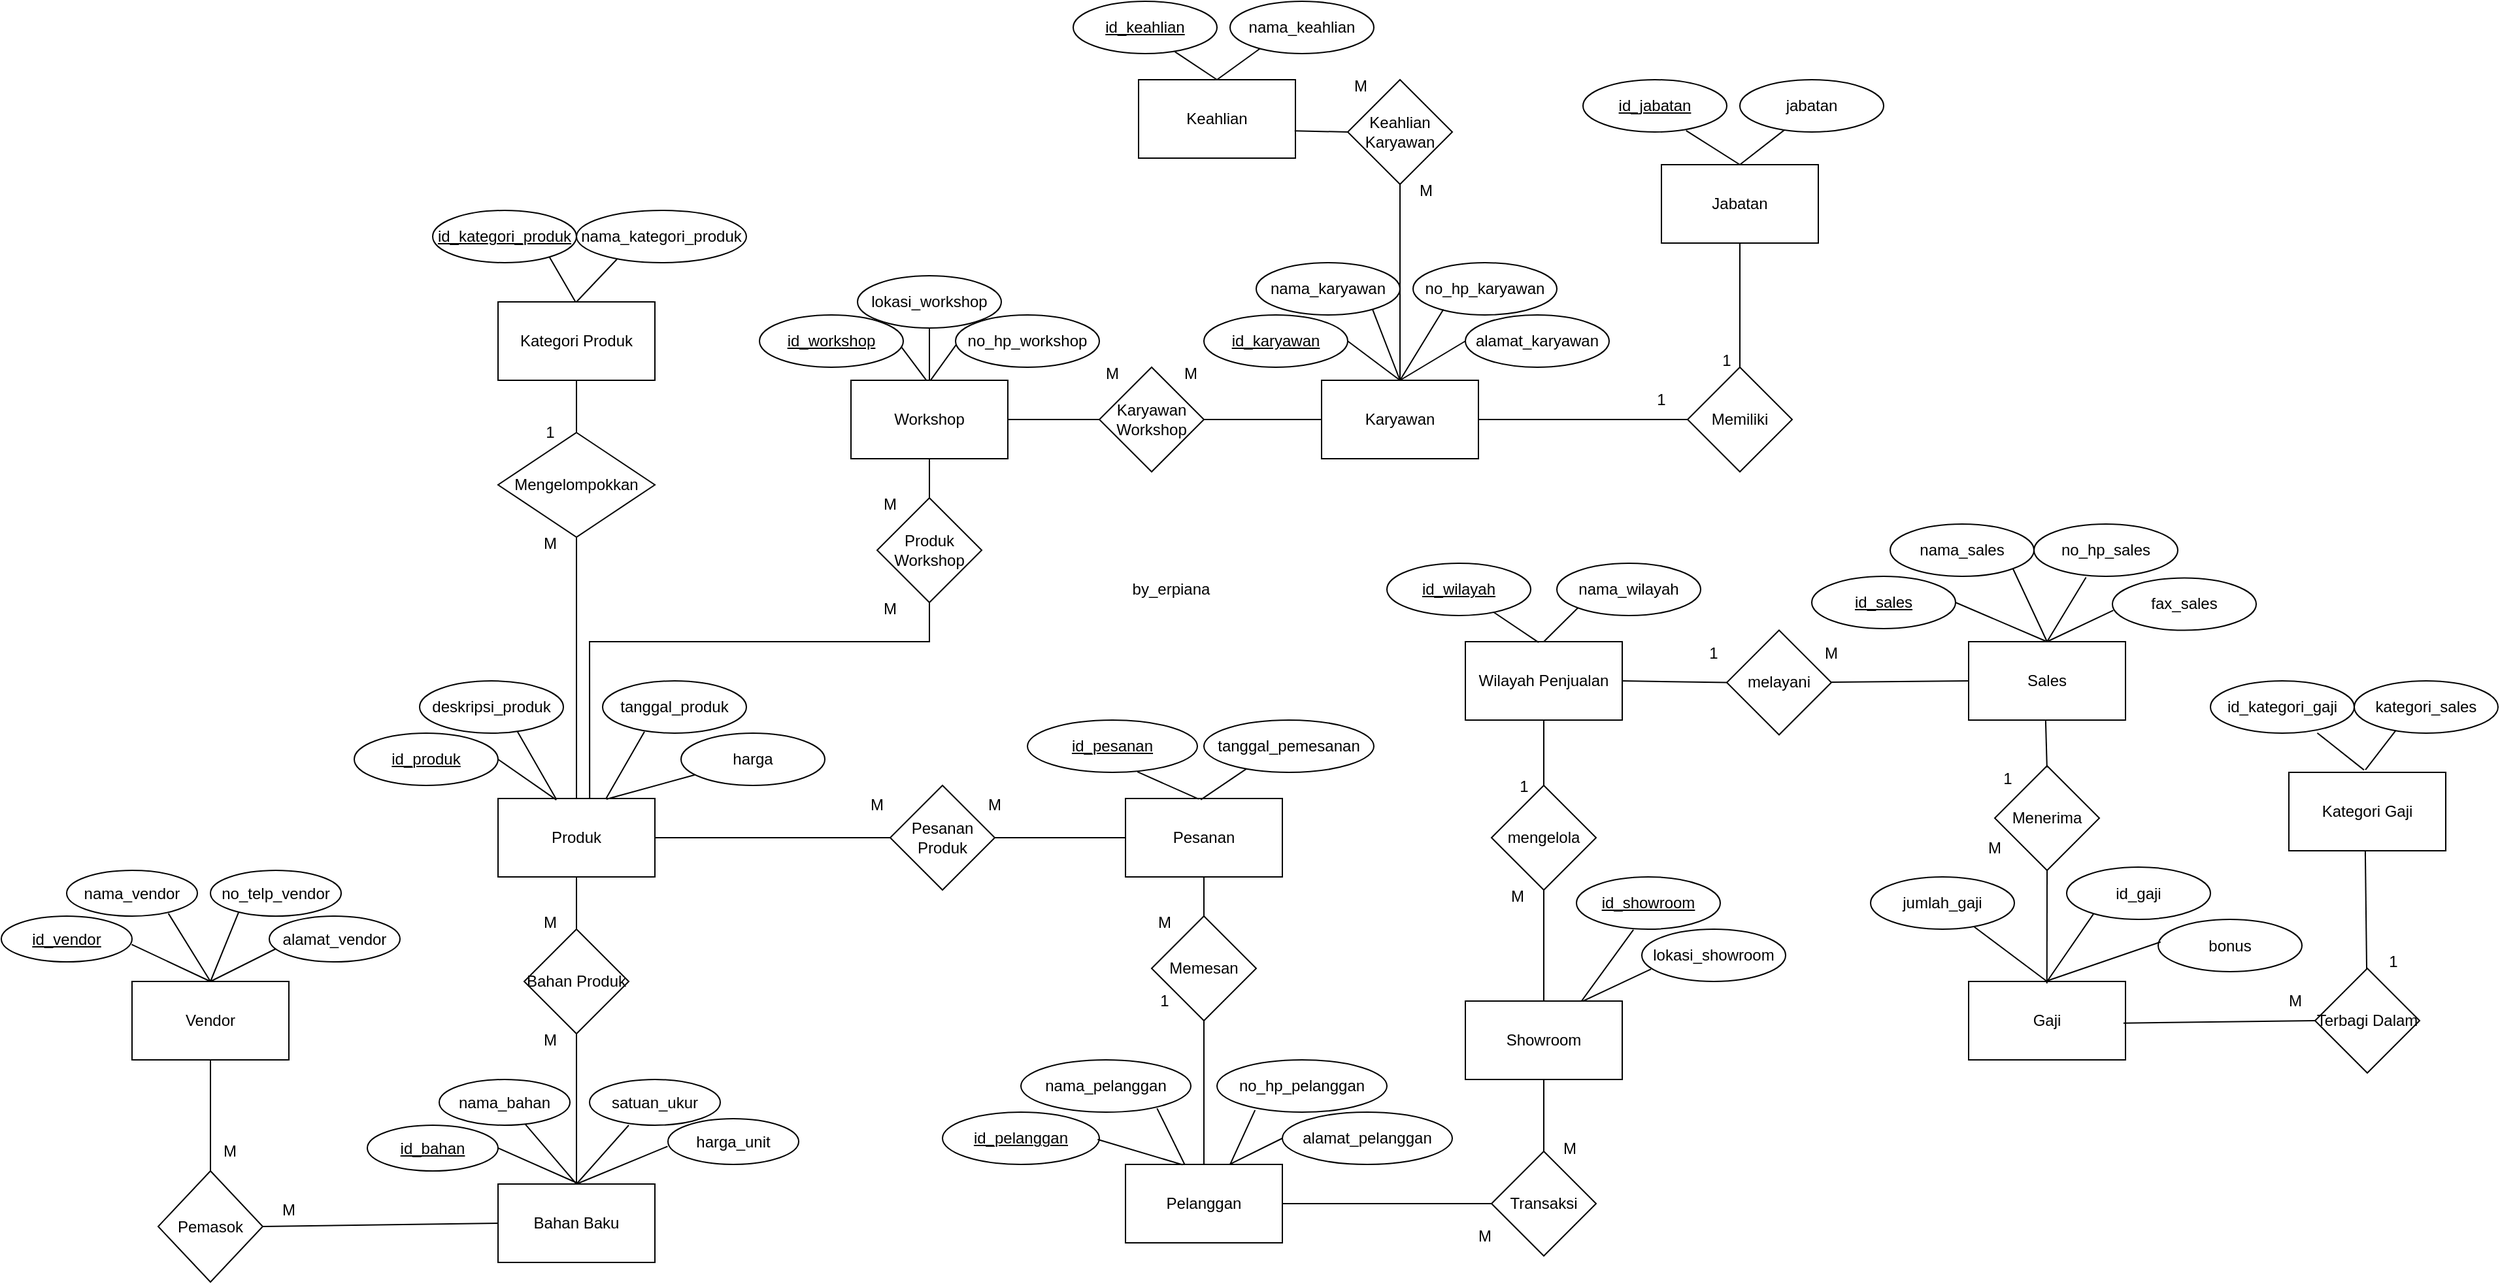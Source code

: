 <mxfile version="25.0.3">
  <diagram name="Page-1" id="_FT-25Z0K2KE5rLXkAeb">
    <mxGraphModel dx="3360" dy="2115" grid="1" gridSize="10" guides="1" tooltips="1" connect="1" arrows="1" fold="1" page="1" pageScale="1" pageWidth="1000" pageHeight="700" math="0" shadow="0">
      <root>
        <mxCell id="0" />
        <mxCell id="1" parent="0" />
        <mxCell id="0udTxkL1ZwxzqSRE1IcV-15" value="Produk" style="rounded=0;whiteSpace=wrap;html=1;" parent="1" vertex="1">
          <mxGeometry x="540" y="160" width="120" height="60" as="geometry" />
        </mxCell>
        <mxCell id="0udTxkL1ZwxzqSRE1IcV-16" value="Kategori Produk" style="rounded=0;whiteSpace=wrap;html=1;" parent="1" vertex="1">
          <mxGeometry x="540" y="-220" width="120" height="60" as="geometry" />
        </mxCell>
        <mxCell id="0udTxkL1ZwxzqSRE1IcV-17" value="Mengelompokkan" style="rhombus;whiteSpace=wrap;html=1;" parent="1" vertex="1">
          <mxGeometry x="540" y="-120" width="120" height="80" as="geometry" />
        </mxCell>
        <mxCell id="0udTxkL1ZwxzqSRE1IcV-18" value="Pesanan" style="rounded=0;whiteSpace=wrap;html=1;" parent="1" vertex="1">
          <mxGeometry x="1020" y="160" width="120" height="60" as="geometry" />
        </mxCell>
        <mxCell id="0udTxkL1ZwxzqSRE1IcV-19" value="Pesanan Produk" style="rhombus;whiteSpace=wrap;html=1;" parent="1" vertex="1">
          <mxGeometry x="840" y="150" width="80" height="80" as="geometry" />
        </mxCell>
        <mxCell id="0udTxkL1ZwxzqSRE1IcV-20" value="Pelanggan" style="rounded=0;whiteSpace=wrap;html=1;" parent="1" vertex="1">
          <mxGeometry x="1020" y="440" width="120" height="60" as="geometry" />
        </mxCell>
        <mxCell id="0udTxkL1ZwxzqSRE1IcV-21" value="Memesan" style="rhombus;whiteSpace=wrap;html=1;" parent="1" vertex="1">
          <mxGeometry x="1040" y="250" width="80" height="80" as="geometry" />
        </mxCell>
        <mxCell id="0udTxkL1ZwxzqSRE1IcV-22" value="Showroom" style="rounded=0;whiteSpace=wrap;html=1;" parent="1" vertex="1">
          <mxGeometry x="1280" y="315" width="120" height="60" as="geometry" />
        </mxCell>
        <mxCell id="0udTxkL1ZwxzqSRE1IcV-24" value="Wilayah Penjualan" style="rounded=0;whiteSpace=wrap;html=1;" parent="1" vertex="1">
          <mxGeometry x="1280" y="40" width="120" height="60" as="geometry" />
        </mxCell>
        <mxCell id="0udTxkL1ZwxzqSRE1IcV-25" value="mengelola" style="rhombus;whiteSpace=wrap;html=1;" parent="1" vertex="1">
          <mxGeometry x="1300" y="150" width="80" height="80" as="geometry" />
        </mxCell>
        <mxCell id="0udTxkL1ZwxzqSRE1IcV-26" value="Bahan Baku" style="rounded=0;whiteSpace=wrap;html=1;" parent="1" vertex="1">
          <mxGeometry x="540" y="455" width="120" height="60" as="geometry" />
        </mxCell>
        <mxCell id="0udTxkL1ZwxzqSRE1IcV-27" value="Bahan Produk" style="rhombus;whiteSpace=wrap;html=1;" parent="1" vertex="1">
          <mxGeometry x="560" y="260" width="80" height="80" as="geometry" />
        </mxCell>
        <mxCell id="0udTxkL1ZwxzqSRE1IcV-28" value="Vendor" style="rounded=0;whiteSpace=wrap;html=1;" parent="1" vertex="1">
          <mxGeometry x="260" y="300" width="120" height="60" as="geometry" />
        </mxCell>
        <mxCell id="0udTxkL1ZwxzqSRE1IcV-29" value="Pemasok" style="rhombus;whiteSpace=wrap;html=1;" parent="1" vertex="1">
          <mxGeometry x="280" y="445" width="80" height="85" as="geometry" />
        </mxCell>
        <mxCell id="0udTxkL1ZwxzqSRE1IcV-30" value="Workshop" style="rounded=0;whiteSpace=wrap;html=1;" parent="1" vertex="1">
          <mxGeometry x="810" y="-160" width="120" height="60" as="geometry" />
        </mxCell>
        <mxCell id="0udTxkL1ZwxzqSRE1IcV-31" value="Produk Workshop" style="rhombus;whiteSpace=wrap;html=1;" parent="1" vertex="1">
          <mxGeometry x="830" y="-70" width="80" height="80" as="geometry" />
        </mxCell>
        <mxCell id="0udTxkL1ZwxzqSRE1IcV-34" value="Sales" style="rounded=0;whiteSpace=wrap;html=1;" parent="1" vertex="1">
          <mxGeometry x="1665" y="40" width="120" height="60" as="geometry" />
        </mxCell>
        <mxCell id="0udTxkL1ZwxzqSRE1IcV-35" value="Karyawan" style="rounded=0;whiteSpace=wrap;html=1;" parent="1" vertex="1">
          <mxGeometry x="1170" y="-160" width="120" height="60" as="geometry" />
        </mxCell>
        <mxCell id="0udTxkL1ZwxzqSRE1IcV-37" value="Jabatan" style="rounded=0;whiteSpace=wrap;html=1;" parent="1" vertex="1">
          <mxGeometry x="1430" y="-325" width="120" height="60" as="geometry" />
        </mxCell>
        <mxCell id="0udTxkL1ZwxzqSRE1IcV-38" value="Memiliki" style="rhombus;whiteSpace=wrap;html=1;" parent="1" vertex="1">
          <mxGeometry x="1450" y="-170" width="80" height="80" as="geometry" />
        </mxCell>
        <mxCell id="0udTxkL1ZwxzqSRE1IcV-39" value="Keahlian Karyawan" style="rhombus;whiteSpace=wrap;html=1;" parent="1" vertex="1">
          <mxGeometry x="1190" y="-390" width="80" height="80" as="geometry" />
        </mxCell>
        <mxCell id="0udTxkL1ZwxzqSRE1IcV-41" value="" style="endArrow=none;html=1;rounded=0;entryX=0.5;entryY=1;entryDx=0;entryDy=0;exitX=0.5;exitY=0;exitDx=0;exitDy=0;" parent="1" source="0udTxkL1ZwxzqSRE1IcV-17" target="0udTxkL1ZwxzqSRE1IcV-16" edge="1">
          <mxGeometry width="50" height="50" relative="1" as="geometry">
            <mxPoint x="730" y="-30" as="sourcePoint" />
            <mxPoint x="780" y="-80" as="targetPoint" />
          </mxGeometry>
        </mxCell>
        <mxCell id="0udTxkL1ZwxzqSRE1IcV-42" value="" style="endArrow=none;html=1;rounded=0;exitX=0.5;exitY=0;exitDx=0;exitDy=0;" parent="1" source="0udTxkL1ZwxzqSRE1IcV-15" target="0udTxkL1ZwxzqSRE1IcV-17" edge="1">
          <mxGeometry width="50" height="50" relative="1" as="geometry">
            <mxPoint x="730" y="-30" as="sourcePoint" />
            <mxPoint x="780" y="-80" as="targetPoint" />
          </mxGeometry>
        </mxCell>
        <mxCell id="0udTxkL1ZwxzqSRE1IcV-43" value="" style="endArrow=none;html=1;rounded=0;entryX=0.5;entryY=1;entryDx=0;entryDy=0;exitX=0.5;exitY=0;exitDx=0;exitDy=0;" parent="1" source="0udTxkL1ZwxzqSRE1IcV-27" target="0udTxkL1ZwxzqSRE1IcV-15" edge="1">
          <mxGeometry width="50" height="50" relative="1" as="geometry">
            <mxPoint x="730" y="410" as="sourcePoint" />
            <mxPoint x="780" y="360" as="targetPoint" />
          </mxGeometry>
        </mxCell>
        <mxCell id="0udTxkL1ZwxzqSRE1IcV-44" value="" style="endArrow=none;html=1;rounded=0;" parent="1" source="0udTxkL1ZwxzqSRE1IcV-26" target="0udTxkL1ZwxzqSRE1IcV-27" edge="1">
          <mxGeometry width="50" height="50" relative="1" as="geometry">
            <mxPoint x="730" y="410" as="sourcePoint" />
            <mxPoint x="780" y="360" as="targetPoint" />
          </mxGeometry>
        </mxCell>
        <mxCell id="0udTxkL1ZwxzqSRE1IcV-47" value="" style="endArrow=none;html=1;rounded=0;entryX=0.5;entryY=1;entryDx=0;entryDy=0;" parent="1" source="0udTxkL1ZwxzqSRE1IcV-22" target="0udTxkL1ZwxzqSRE1IcV-25" edge="1">
          <mxGeometry width="50" height="50" relative="1" as="geometry">
            <mxPoint x="1485" y="330" as="sourcePoint" />
            <mxPoint x="1535" y="280" as="targetPoint" />
          </mxGeometry>
        </mxCell>
        <mxCell id="0udTxkL1ZwxzqSRE1IcV-48" value="" style="endArrow=none;html=1;rounded=0;entryX=0.5;entryY=1;entryDx=0;entryDy=0;exitX=0.5;exitY=0;exitDx=0;exitDy=0;" parent="1" source="0udTxkL1ZwxzqSRE1IcV-25" target="0udTxkL1ZwxzqSRE1IcV-24" edge="1">
          <mxGeometry width="50" height="50" relative="1" as="geometry">
            <mxPoint x="1485" y="330" as="sourcePoint" />
            <mxPoint x="1535" y="280" as="targetPoint" />
          </mxGeometry>
        </mxCell>
        <mxCell id="0udTxkL1ZwxzqSRE1IcV-51" value="" style="endArrow=none;html=1;rounded=0;exitX=1;exitY=0.5;exitDx=0;exitDy=0;entryX=0;entryY=0.5;entryDx=0;entryDy=0;" parent="1" source="0udTxkL1ZwxzqSRE1IcV-29" target="0udTxkL1ZwxzqSRE1IcV-26" edge="1">
          <mxGeometry width="50" height="50" relative="1" as="geometry">
            <mxPoint x="510" y="385" as="sourcePoint" />
            <mxPoint x="560" y="335" as="targetPoint" />
          </mxGeometry>
        </mxCell>
        <mxCell id="0udTxkL1ZwxzqSRE1IcV-53" value="" style="endArrow=none;html=1;rounded=0;exitX=1;exitY=0.5;exitDx=0;exitDy=0;entryX=0;entryY=0.5;entryDx=0;entryDy=0;" parent="1" source="0udTxkL1ZwxzqSRE1IcV-15" target="0udTxkL1ZwxzqSRE1IcV-19" edge="1">
          <mxGeometry width="50" height="50" relative="1" as="geometry">
            <mxPoint x="850" y="200" as="sourcePoint" />
            <mxPoint x="900" y="150" as="targetPoint" />
          </mxGeometry>
        </mxCell>
        <mxCell id="0udTxkL1ZwxzqSRE1IcV-54" value="" style="endArrow=none;html=1;rounded=0;entryX=0;entryY=0.5;entryDx=0;entryDy=0;exitX=1;exitY=0.5;exitDx=0;exitDy=0;" parent="1" source="0udTxkL1ZwxzqSRE1IcV-19" target="0udTxkL1ZwxzqSRE1IcV-18" edge="1">
          <mxGeometry width="50" height="50" relative="1" as="geometry">
            <mxPoint x="850" y="200" as="sourcePoint" />
            <mxPoint x="900" y="150" as="targetPoint" />
          </mxGeometry>
        </mxCell>
        <mxCell id="0udTxkL1ZwxzqSRE1IcV-56" value="" style="endArrow=none;html=1;rounded=0;entryX=0.5;entryY=1;entryDx=0;entryDy=0;" parent="1" target="0udTxkL1ZwxzqSRE1IcV-30" edge="1">
          <mxGeometry width="50" height="50" relative="1" as="geometry">
            <mxPoint x="870" y="-70" as="sourcePoint" />
            <mxPoint x="880" y="80" as="targetPoint" />
          </mxGeometry>
        </mxCell>
        <mxCell id="0udTxkL1ZwxzqSRE1IcV-57" value="" style="endArrow=none;html=1;rounded=0;entryX=0.5;entryY=1;entryDx=0;entryDy=0;exitX=0.584;exitY=-0.006;exitDx=0;exitDy=0;exitPerimeter=0;" parent="1" source="0udTxkL1ZwxzqSRE1IcV-15" target="0udTxkL1ZwxzqSRE1IcV-31" edge="1">
          <mxGeometry width="50" height="50" relative="1" as="geometry">
            <mxPoint x="970" y="70" as="sourcePoint" />
            <mxPoint x="1020" y="20" as="targetPoint" />
            <Array as="points">
              <mxPoint x="610" y="40" />
              <mxPoint x="870" y="40" />
            </Array>
          </mxGeometry>
        </mxCell>
        <mxCell id="0udTxkL1ZwxzqSRE1IcV-58" value="" style="endArrow=none;html=1;rounded=0;entryX=0.5;entryY=1;entryDx=0;entryDy=0;exitX=0.5;exitY=0;exitDx=0;exitDy=0;" parent="1" source="0udTxkL1ZwxzqSRE1IcV-21" target="0udTxkL1ZwxzqSRE1IcV-18" edge="1">
          <mxGeometry width="50" height="50" relative="1" as="geometry">
            <mxPoint x="980" y="350" as="sourcePoint" />
            <mxPoint x="1030" y="300" as="targetPoint" />
          </mxGeometry>
        </mxCell>
        <mxCell id="0udTxkL1ZwxzqSRE1IcV-59" value="" style="endArrow=none;html=1;rounded=0;entryX=0.5;entryY=1;entryDx=0;entryDy=0;exitX=0.5;exitY=0;exitDx=0;exitDy=0;" parent="1" source="0udTxkL1ZwxzqSRE1IcV-20" target="0udTxkL1ZwxzqSRE1IcV-21" edge="1">
          <mxGeometry width="50" height="50" relative="1" as="geometry">
            <mxPoint x="980" y="350" as="sourcePoint" />
            <mxPoint x="1030" y="300" as="targetPoint" />
          </mxGeometry>
        </mxCell>
        <mxCell id="0udTxkL1ZwxzqSRE1IcV-60" value="&lt;u&gt;id_produk&lt;/u&gt;" style="ellipse;whiteSpace=wrap;html=1;" parent="1" vertex="1">
          <mxGeometry x="430" y="110" width="110" height="40" as="geometry" />
        </mxCell>
        <mxCell id="0udTxkL1ZwxzqSRE1IcV-61" value="deskripsi_produk" style="ellipse;whiteSpace=wrap;html=1;" parent="1" vertex="1">
          <mxGeometry x="480" y="70" width="110" height="40" as="geometry" />
        </mxCell>
        <mxCell id="0udTxkL1ZwxzqSRE1IcV-62" value="tanggal_produk" style="ellipse;whiteSpace=wrap;html=1;" parent="1" vertex="1">
          <mxGeometry x="620" y="70" width="110" height="40" as="geometry" />
        </mxCell>
        <mxCell id="0udTxkL1ZwxzqSRE1IcV-63" value="harga" style="ellipse;whiteSpace=wrap;html=1;" parent="1" vertex="1">
          <mxGeometry x="680" y="110" width="110" height="40" as="geometry" />
        </mxCell>
        <mxCell id="0udTxkL1ZwxzqSRE1IcV-64" value="" style="endArrow=none;html=1;rounded=0;entryX=0.291;entryY=0.971;entryDx=0;entryDy=0;entryPerimeter=0;exitX=0.687;exitY=0.006;exitDx=0;exitDy=0;exitPerimeter=0;" parent="1" source="0udTxkL1ZwxzqSRE1IcV-15" target="0udTxkL1ZwxzqSRE1IcV-62" edge="1">
          <mxGeometry width="50" height="50" relative="1" as="geometry">
            <mxPoint x="550" y="90" as="sourcePoint" />
            <mxPoint x="600" y="40" as="targetPoint" />
          </mxGeometry>
        </mxCell>
        <mxCell id="0udTxkL1ZwxzqSRE1IcV-65" value="" style="endArrow=none;html=1;rounded=0;exitX=0.691;exitY=0.008;exitDx=0;exitDy=0;exitPerimeter=0;" parent="1" source="0udTxkL1ZwxzqSRE1IcV-15" target="0udTxkL1ZwxzqSRE1IcV-63" edge="1">
          <mxGeometry width="50" height="50" relative="1" as="geometry">
            <mxPoint x="590" y="90" as="sourcePoint" />
            <mxPoint x="640" y="40" as="targetPoint" />
          </mxGeometry>
        </mxCell>
        <mxCell id="0udTxkL1ZwxzqSRE1IcV-66" value="" style="endArrow=none;html=1;rounded=0;entryX=0.679;entryY=0.964;entryDx=0;entryDy=0;entryPerimeter=0;exitX=0.368;exitY=-0.002;exitDx=0;exitDy=0;exitPerimeter=0;" parent="1" source="0udTxkL1ZwxzqSRE1IcV-15" target="0udTxkL1ZwxzqSRE1IcV-61" edge="1">
          <mxGeometry width="50" height="50" relative="1" as="geometry">
            <mxPoint x="540" y="160" as="sourcePoint" />
            <mxPoint x="590" y="110" as="targetPoint" />
          </mxGeometry>
        </mxCell>
        <mxCell id="0udTxkL1ZwxzqSRE1IcV-67" value="" style="endArrow=none;html=1;rounded=0;entryX=1;entryY=0.5;entryDx=0;entryDy=0;exitX=0.372;exitY=0.018;exitDx=0;exitDy=0;exitPerimeter=0;" parent="1" source="0udTxkL1ZwxzqSRE1IcV-15" target="0udTxkL1ZwxzqSRE1IcV-60" edge="1">
          <mxGeometry width="50" height="50" relative="1" as="geometry">
            <mxPoint x="530" y="160" as="sourcePoint" />
            <mxPoint x="580" y="110" as="targetPoint" />
          </mxGeometry>
        </mxCell>
        <mxCell id="0udTxkL1ZwxzqSRE1IcV-68" value="&lt;u&gt;id_kategori_produk&lt;/u&gt;" style="ellipse;whiteSpace=wrap;html=1;" parent="1" vertex="1">
          <mxGeometry x="490" y="-290" width="110" height="40" as="geometry" />
        </mxCell>
        <mxCell id="0udTxkL1ZwxzqSRE1IcV-69" value="nama_kategori_produk" style="ellipse;whiteSpace=wrap;html=1;" parent="1" vertex="1">
          <mxGeometry x="600" y="-290" width="130" height="40" as="geometry" />
        </mxCell>
        <mxCell id="0udTxkL1ZwxzqSRE1IcV-70" value="" style="endArrow=none;html=1;rounded=0;entryX=0.5;entryY=0;entryDx=0;entryDy=0;exitX=0.238;exitY=0.934;exitDx=0;exitDy=0;exitPerimeter=0;" parent="1" source="0udTxkL1ZwxzqSRE1IcV-69" target="0udTxkL1ZwxzqSRE1IcV-16" edge="1">
          <mxGeometry width="50" height="50" relative="1" as="geometry">
            <mxPoint x="670" y="-280" as="sourcePoint" />
            <mxPoint x="720" y="-330" as="targetPoint" />
          </mxGeometry>
        </mxCell>
        <mxCell id="0udTxkL1ZwxzqSRE1IcV-71" value="" style="endArrow=none;html=1;rounded=0;entryX=0.495;entryY=0.004;entryDx=0;entryDy=0;exitX=0.811;exitY=0.887;exitDx=0;exitDy=0;exitPerimeter=0;entryPerimeter=0;" parent="1" source="0udTxkL1ZwxzqSRE1IcV-68" target="0udTxkL1ZwxzqSRE1IcV-16" edge="1">
          <mxGeometry width="50" height="50" relative="1" as="geometry">
            <mxPoint x="581" y="-260" as="sourcePoint" />
            <mxPoint x="550" y="-217" as="targetPoint" />
          </mxGeometry>
        </mxCell>
        <mxCell id="0udTxkL1ZwxzqSRE1IcV-72" value="nama_pelanggan" style="ellipse;whiteSpace=wrap;html=1;" parent="1" vertex="1">
          <mxGeometry x="940" y="360" width="130" height="40" as="geometry" />
        </mxCell>
        <mxCell id="0udTxkL1ZwxzqSRE1IcV-73" value="&lt;u&gt;id_pelanggan&lt;/u&gt;" style="ellipse;whiteSpace=wrap;html=1;" parent="1" vertex="1">
          <mxGeometry x="880" y="400" width="120" height="40" as="geometry" />
        </mxCell>
        <mxCell id="0udTxkL1ZwxzqSRE1IcV-74" value="no_hp_pelanggan" style="ellipse;whiteSpace=wrap;html=1;" parent="1" vertex="1">
          <mxGeometry x="1090" y="360" width="130" height="40" as="geometry" />
        </mxCell>
        <mxCell id="0udTxkL1ZwxzqSRE1IcV-75" value="alamat_pelanggan" style="ellipse;whiteSpace=wrap;html=1;" parent="1" vertex="1">
          <mxGeometry x="1140" y="400" width="130" height="40" as="geometry" />
        </mxCell>
        <mxCell id="0udTxkL1ZwxzqSRE1IcV-76" value="" style="endArrow=none;html=1;rounded=0;entryX=0.801;entryY=0.926;entryDx=0;entryDy=0;entryPerimeter=0;" parent="1" source="0udTxkL1ZwxzqSRE1IcV-20" target="0udTxkL1ZwxzqSRE1IcV-72" edge="1">
          <mxGeometry width="50" height="50" relative="1" as="geometry">
            <mxPoint x="1020" y="470" as="sourcePoint" />
            <mxPoint x="1070" y="420" as="targetPoint" />
          </mxGeometry>
        </mxCell>
        <mxCell id="0udTxkL1ZwxzqSRE1IcV-78" value="" style="endArrow=none;html=1;rounded=0;entryX=0.989;entryY=0.521;entryDx=0;entryDy=0;entryPerimeter=0;exitX=0.364;exitY=0.004;exitDx=0;exitDy=0;exitPerimeter=0;" parent="1" source="0udTxkL1ZwxzqSRE1IcV-20" target="0udTxkL1ZwxzqSRE1IcV-73" edge="1">
          <mxGeometry width="50" height="50" relative="1" as="geometry">
            <mxPoint x="1020" y="470" as="sourcePoint" />
            <mxPoint x="1070" y="420" as="targetPoint" />
          </mxGeometry>
        </mxCell>
        <mxCell id="0udTxkL1ZwxzqSRE1IcV-79" value="" style="endArrow=none;html=1;rounded=0;entryX=0.224;entryY=0.961;entryDx=0;entryDy=0;entryPerimeter=0;exitX=0.667;exitY=0;exitDx=0;exitDy=0;exitPerimeter=0;" parent="1" source="0udTxkL1ZwxzqSRE1IcV-20" target="0udTxkL1ZwxzqSRE1IcV-74" edge="1">
          <mxGeometry width="50" height="50" relative="1" as="geometry">
            <mxPoint x="1090" y="470" as="sourcePoint" />
            <mxPoint x="1140" y="420" as="targetPoint" />
          </mxGeometry>
        </mxCell>
        <mxCell id="0udTxkL1ZwxzqSRE1IcV-80" value="" style="endArrow=none;html=1;rounded=0;exitX=0.666;exitY=-0.003;exitDx=0;exitDy=0;exitPerimeter=0;" parent="1" source="0udTxkL1ZwxzqSRE1IcV-20" edge="1">
          <mxGeometry width="50" height="50" relative="1" as="geometry">
            <mxPoint x="1090" y="470" as="sourcePoint" />
            <mxPoint x="1140" y="420" as="targetPoint" />
          </mxGeometry>
        </mxCell>
        <mxCell id="0udTxkL1ZwxzqSRE1IcV-81" value="Karyawan Workshop" style="rhombus;whiteSpace=wrap;html=1;" parent="1" vertex="1">
          <mxGeometry x="1000" y="-170" width="80" height="80" as="geometry" />
        </mxCell>
        <mxCell id="0udTxkL1ZwxzqSRE1IcV-82" value="" style="endArrow=none;html=1;rounded=0;entryX=0;entryY=0.5;entryDx=0;entryDy=0;" parent="1" source="0udTxkL1ZwxzqSRE1IcV-81" target="0udTxkL1ZwxzqSRE1IcV-35" edge="1">
          <mxGeometry width="50" height="50" relative="1" as="geometry">
            <mxPoint x="1080" y="100" as="sourcePoint" />
            <mxPoint x="1130" y="50" as="targetPoint" />
          </mxGeometry>
        </mxCell>
        <mxCell id="0udTxkL1ZwxzqSRE1IcV-83" value="" style="endArrow=none;html=1;rounded=0;entryX=0;entryY=0.5;entryDx=0;entryDy=0;" parent="1" source="0udTxkL1ZwxzqSRE1IcV-30" target="0udTxkL1ZwxzqSRE1IcV-81" edge="1">
          <mxGeometry width="50" height="50" relative="1" as="geometry">
            <mxPoint x="1080" y="100" as="sourcePoint" />
            <mxPoint x="1130" y="50" as="targetPoint" />
          </mxGeometry>
        </mxCell>
        <mxCell id="0udTxkL1ZwxzqSRE1IcV-85" value="" style="endArrow=none;html=1;rounded=0;entryX=1;entryY=0.5;entryDx=0;entryDy=0;" parent="1" source="0udTxkL1ZwxzqSRE1IcV-38" target="0udTxkL1ZwxzqSRE1IcV-35" edge="1">
          <mxGeometry width="50" height="50" relative="1" as="geometry">
            <mxPoint x="1120" y="-20.31" as="sourcePoint" />
            <mxPoint x="1200" y="-20.31" as="targetPoint" />
          </mxGeometry>
        </mxCell>
        <mxCell id="0udTxkL1ZwxzqSRE1IcV-86" value="" style="endArrow=none;html=1;rounded=0;" parent="1" source="0udTxkL1ZwxzqSRE1IcV-37" target="0udTxkL1ZwxzqSRE1IcV-38" edge="1">
          <mxGeometry width="50" height="50" relative="1" as="geometry">
            <mxPoint x="1100" y="-120" as="sourcePoint" />
            <mxPoint x="1180" y="-120" as="targetPoint" />
          </mxGeometry>
        </mxCell>
        <mxCell id="0udTxkL1ZwxzqSRE1IcV-88" value="" style="endArrow=none;html=1;rounded=0;entryX=0.5;entryY=1;entryDx=0;entryDy=0;" parent="1" source="0udTxkL1ZwxzqSRE1IcV-35" target="0udTxkL1ZwxzqSRE1IcV-39" edge="1">
          <mxGeometry width="50" height="50" relative="1" as="geometry">
            <mxPoint x="1230" y="450" as="sourcePoint" />
            <mxPoint x="1190" y="270" as="targetPoint" />
          </mxGeometry>
        </mxCell>
        <mxCell id="0udTxkL1ZwxzqSRE1IcV-89" value="M" style="text;html=1;align=center;verticalAlign=middle;whiteSpace=wrap;rounded=0;" parent="1" vertex="1">
          <mxGeometry x="550" y="-50" width="60" height="30" as="geometry" />
        </mxCell>
        <mxCell id="0udTxkL1ZwxzqSRE1IcV-90" value="1" style="text;html=1;align=center;verticalAlign=middle;whiteSpace=wrap;rounded=0;" parent="1" vertex="1">
          <mxGeometry x="550" y="-135" width="60" height="30" as="geometry" />
        </mxCell>
        <mxCell id="0udTxkL1ZwxzqSRE1IcV-91" value="M" style="text;html=1;align=center;verticalAlign=middle;whiteSpace=wrap;rounded=0;" parent="1" vertex="1">
          <mxGeometry x="800" y="150" width="60" height="30" as="geometry" />
        </mxCell>
        <mxCell id="0udTxkL1ZwxzqSRE1IcV-92" value="M" style="text;html=1;align=center;verticalAlign=middle;whiteSpace=wrap;rounded=0;" parent="1" vertex="1">
          <mxGeometry x="890" y="150" width="60" height="30" as="geometry" />
        </mxCell>
        <mxCell id="0udTxkL1ZwxzqSRE1IcV-93" value="M" style="text;html=1;align=center;verticalAlign=middle;whiteSpace=wrap;rounded=0;" parent="1" vertex="1">
          <mxGeometry x="1020" y="240" width="60" height="30" as="geometry" />
        </mxCell>
        <mxCell id="0udTxkL1ZwxzqSRE1IcV-94" value="1" style="text;html=1;align=center;verticalAlign=middle;whiteSpace=wrap;rounded=0;" parent="1" vertex="1">
          <mxGeometry x="1020" y="300" width="60" height="30" as="geometry" />
        </mxCell>
        <mxCell id="0udTxkL1ZwxzqSRE1IcV-95" value="M" style="text;html=1;align=center;verticalAlign=middle;whiteSpace=wrap;rounded=0;" parent="1" vertex="1">
          <mxGeometry x="1290" y="220" width="60" height="30" as="geometry" />
        </mxCell>
        <mxCell id="0udTxkL1ZwxzqSRE1IcV-96" value="1" style="text;html=1;align=center;verticalAlign=middle;whiteSpace=wrap;rounded=0;" parent="1" vertex="1">
          <mxGeometry x="1290" y="142.5" width="70" height="17.5" as="geometry" />
        </mxCell>
        <mxCell id="0udTxkL1ZwxzqSRE1IcV-97" value="M" style="text;html=1;align=center;verticalAlign=middle;whiteSpace=wrap;rounded=0;" parent="1" vertex="1">
          <mxGeometry x="550" y="240" width="60" height="30" as="geometry" />
        </mxCell>
        <mxCell id="0udTxkL1ZwxzqSRE1IcV-98" value="M" style="text;html=1;align=center;verticalAlign=middle;whiteSpace=wrap;rounded=0;" parent="1" vertex="1">
          <mxGeometry x="550" y="330" width="60" height="30" as="geometry" />
        </mxCell>
        <mxCell id="0udTxkL1ZwxzqSRE1IcV-99" value="M" style="text;html=1;align=center;verticalAlign=middle;whiteSpace=wrap;rounded=0;" parent="1" vertex="1">
          <mxGeometry x="305" y="415" width="60" height="30" as="geometry" />
        </mxCell>
        <mxCell id="0udTxkL1ZwxzqSRE1IcV-101" value="M" style="text;html=1;align=center;verticalAlign=middle;whiteSpace=wrap;rounded=0;" parent="1" vertex="1">
          <mxGeometry x="810" width="60" height="30" as="geometry" />
        </mxCell>
        <mxCell id="0udTxkL1ZwxzqSRE1IcV-102" value="M" style="text;html=1;align=center;verticalAlign=middle;whiteSpace=wrap;rounded=0;" parent="1" vertex="1">
          <mxGeometry x="810" y="-80" width="60" height="30" as="geometry" />
        </mxCell>
        <mxCell id="0udTxkL1ZwxzqSRE1IcV-105" value="M" style="text;html=1;align=center;verticalAlign=middle;whiteSpace=wrap;rounded=0;" parent="1" vertex="1">
          <mxGeometry x="980" y="-180" width="60" height="30" as="geometry" />
        </mxCell>
        <mxCell id="0udTxkL1ZwxzqSRE1IcV-106" value="M" style="text;html=1;align=center;verticalAlign=middle;whiteSpace=wrap;rounded=0;" parent="1" vertex="1">
          <mxGeometry x="1040" y="-180" width="60" height="30" as="geometry" />
        </mxCell>
        <mxCell id="0udTxkL1ZwxzqSRE1IcV-107" value="1" style="text;html=1;align=center;verticalAlign=middle;whiteSpace=wrap;rounded=0;" parent="1" vertex="1">
          <mxGeometry x="1400" y="-160" width="60" height="30" as="geometry" />
        </mxCell>
        <mxCell id="0udTxkL1ZwxzqSRE1IcV-108" value="1" style="text;html=1;align=center;verticalAlign=middle;whiteSpace=wrap;rounded=0;" parent="1" vertex="1">
          <mxGeometry x="1450" y="-190" width="60" height="30" as="geometry" />
        </mxCell>
        <mxCell id="0udTxkL1ZwxzqSRE1IcV-109" value="Keahlian" style="rounded=0;whiteSpace=wrap;html=1;" parent="1" vertex="1">
          <mxGeometry x="1030" y="-390" width="120" height="60" as="geometry" />
        </mxCell>
        <mxCell id="0udTxkL1ZwxzqSRE1IcV-110" value="" style="endArrow=none;html=1;rounded=0;entryX=0;entryY=0.5;entryDx=0;entryDy=0;exitX=0.995;exitY=0.652;exitDx=0;exitDy=0;exitPerimeter=0;" parent="1" source="0udTxkL1ZwxzqSRE1IcV-109" target="0udTxkL1ZwxzqSRE1IcV-39" edge="1">
          <mxGeometry width="50" height="50" relative="1" as="geometry">
            <mxPoint x="1140" y="-130" as="sourcePoint" />
            <mxPoint x="1190" y="-180" as="targetPoint" />
          </mxGeometry>
        </mxCell>
        <mxCell id="0udTxkL1ZwxzqSRE1IcV-111" value="&lt;u&gt;id_pesanan&lt;/u&gt;" style="ellipse;whiteSpace=wrap;html=1;" parent="1" vertex="1">
          <mxGeometry x="945" y="100" width="130" height="40" as="geometry" />
        </mxCell>
        <mxCell id="0udTxkL1ZwxzqSRE1IcV-112" value="tanggal_pemesanan" style="ellipse;whiteSpace=wrap;html=1;" parent="1" vertex="1">
          <mxGeometry x="1080" y="100" width="130" height="40" as="geometry" />
        </mxCell>
        <mxCell id="0udTxkL1ZwxzqSRE1IcV-113" value="" style="endArrow=none;html=1;rounded=0;entryX=0.647;entryY=0.99;entryDx=0;entryDy=0;entryPerimeter=0;exitX=0.467;exitY=0.008;exitDx=0;exitDy=0;exitPerimeter=0;" parent="1" source="0udTxkL1ZwxzqSRE1IcV-18" target="0udTxkL1ZwxzqSRE1IcV-111" edge="1">
          <mxGeometry width="50" height="50" relative="1" as="geometry">
            <mxPoint x="910" y="340" as="sourcePoint" />
            <mxPoint x="960" y="290" as="targetPoint" />
          </mxGeometry>
        </mxCell>
        <mxCell id="0udTxkL1ZwxzqSRE1IcV-114" value="" style="endArrow=none;html=1;rounded=0;entryX=0.25;entryY=0.932;entryDx=0;entryDy=0;entryPerimeter=0;exitX=0.48;exitY=0.015;exitDx=0;exitDy=0;exitPerimeter=0;" parent="1" source="0udTxkL1ZwxzqSRE1IcV-18" target="0udTxkL1ZwxzqSRE1IcV-112" edge="1">
          <mxGeometry width="50" height="50" relative="1" as="geometry">
            <mxPoint x="1111" y="160" as="sourcePoint" />
            <mxPoint x="1080" y="138" as="targetPoint" />
          </mxGeometry>
        </mxCell>
        <mxCell id="0udTxkL1ZwxzqSRE1IcV-115" value="&lt;u&gt;id_showroom&lt;/u&gt;" style="ellipse;whiteSpace=wrap;html=1;" parent="1" vertex="1">
          <mxGeometry x="1365" y="220" width="110" height="40" as="geometry" />
        </mxCell>
        <mxCell id="0udTxkL1ZwxzqSRE1IcV-116" value="lokasi_showroom" style="ellipse;whiteSpace=wrap;html=1;" parent="1" vertex="1">
          <mxGeometry x="1415" y="260" width="110" height="40" as="geometry" />
        </mxCell>
        <mxCell id="0udTxkL1ZwxzqSRE1IcV-117" value="" style="endArrow=none;html=1;rounded=0;entryX=0.742;entryY=-0.004;entryDx=0;entryDy=0;entryPerimeter=0;exitX=0.396;exitY=1.011;exitDx=0;exitDy=0;exitPerimeter=0;" parent="1" source="0udTxkL1ZwxzqSRE1IcV-115" target="0udTxkL1ZwxzqSRE1IcV-22" edge="1">
          <mxGeometry width="50" height="50" relative="1" as="geometry">
            <mxPoint x="1445" y="240" as="sourcePoint" />
            <mxPoint x="1495" y="190" as="targetPoint" />
          </mxGeometry>
        </mxCell>
        <mxCell id="0udTxkL1ZwxzqSRE1IcV-118" value="" style="endArrow=none;html=1;rounded=0;exitX=0.75;exitY=0;exitDx=0;exitDy=0;exitPerimeter=0;entryX=0.064;entryY=0.764;entryDx=0;entryDy=0;entryPerimeter=0;" parent="1" source="0udTxkL1ZwxzqSRE1IcV-22" target="0udTxkL1ZwxzqSRE1IcV-116" edge="1">
          <mxGeometry width="50" height="50" relative="1" as="geometry">
            <mxPoint x="1342.96" y="359.4" as="sourcePoint" />
            <mxPoint x="1435" y="280" as="targetPoint" />
          </mxGeometry>
        </mxCell>
        <mxCell id="0udTxkL1ZwxzqSRE1IcV-119" value="&lt;u&gt;id_wilayah&lt;/u&gt;" style="ellipse;whiteSpace=wrap;html=1;" parent="1" vertex="1">
          <mxGeometry x="1220" y="-20" width="110" height="40" as="geometry" />
        </mxCell>
        <mxCell id="0udTxkL1ZwxzqSRE1IcV-120" value="nama_wilayah" style="ellipse;whiteSpace=wrap;html=1;" parent="1" vertex="1">
          <mxGeometry x="1350" y="-20" width="110" height="40" as="geometry" />
        </mxCell>
        <mxCell id="0udTxkL1ZwxzqSRE1IcV-121" value="" style="endArrow=none;html=1;rounded=0;entryX=0.5;entryY=0;entryDx=0;entryDy=0;exitX=0;exitY=1;exitDx=0;exitDy=0;" parent="1" source="0udTxkL1ZwxzqSRE1IcV-120" target="0udTxkL1ZwxzqSRE1IcV-24" edge="1">
          <mxGeometry width="50" height="50" relative="1" as="geometry">
            <mxPoint x="1350" y="-10" as="sourcePoint" />
            <mxPoint x="1400" y="-60" as="targetPoint" />
          </mxGeometry>
        </mxCell>
        <mxCell id="0udTxkL1ZwxzqSRE1IcV-122" value="" style="endArrow=none;html=1;rounded=0;exitX=0.467;exitY=0.009;exitDx=0;exitDy=0;exitPerimeter=0;" parent="1" source="0udTxkL1ZwxzqSRE1IcV-24" edge="1">
          <mxGeometry width="50" height="50" relative="1" as="geometry">
            <mxPoint x="1350" y="-10" as="sourcePoint" />
            <mxPoint x="1301.673" y="17.491" as="targetPoint" />
          </mxGeometry>
        </mxCell>
        <mxCell id="0udTxkL1ZwxzqSRE1IcV-123" value="&lt;u&gt;id_bahan&lt;/u&gt;" style="ellipse;whiteSpace=wrap;html=1;" parent="1" vertex="1">
          <mxGeometry x="440" y="410" width="100" height="35" as="geometry" />
        </mxCell>
        <mxCell id="0udTxkL1ZwxzqSRE1IcV-124" value="nama_bahan" style="ellipse;whiteSpace=wrap;html=1;" parent="1" vertex="1">
          <mxGeometry x="495" y="375" width="100" height="35" as="geometry" />
        </mxCell>
        <mxCell id="0udTxkL1ZwxzqSRE1IcV-125" value="" style="endArrow=none;html=1;rounded=0;entryX=0.659;entryY=0.98;entryDx=0;entryDy=0;entryPerimeter=0;exitX=0.5;exitY=0;exitDx=0;exitDy=0;" parent="1" source="0udTxkL1ZwxzqSRE1IcV-26" target="0udTxkL1ZwxzqSRE1IcV-124" edge="1">
          <mxGeometry width="50" height="50" relative="1" as="geometry">
            <mxPoint x="600" y="450" as="sourcePoint" />
            <mxPoint x="650" y="400" as="targetPoint" />
          </mxGeometry>
        </mxCell>
        <mxCell id="0udTxkL1ZwxzqSRE1IcV-126" value="" style="endArrow=none;html=1;rounded=0;entryX=1;entryY=0.5;entryDx=0;entryDy=0;" parent="1" target="0udTxkL1ZwxzqSRE1IcV-123" edge="1">
          <mxGeometry width="50" height="50" relative="1" as="geometry">
            <mxPoint x="600" y="454" as="sourcePoint" />
            <mxPoint x="630" y="410" as="targetPoint" />
          </mxGeometry>
        </mxCell>
        <mxCell id="0udTxkL1ZwxzqSRE1IcV-127" value="satuan_ukur" style="ellipse;whiteSpace=wrap;html=1;" parent="1" vertex="1">
          <mxGeometry x="610" y="375" width="100" height="35" as="geometry" />
        </mxCell>
        <mxCell id="0udTxkL1ZwxzqSRE1IcV-128" value="harga_unit" style="ellipse;whiteSpace=wrap;html=1;" parent="1" vertex="1">
          <mxGeometry x="670" y="405" width="100" height="35" as="geometry" />
        </mxCell>
        <mxCell id="0udTxkL1ZwxzqSRE1IcV-130" value="" style="endArrow=none;html=1;rounded=0;exitX=0.5;exitY=0;exitDx=0;exitDy=0;" parent="1" source="0udTxkL1ZwxzqSRE1IcV-26" edge="1">
          <mxGeometry width="50" height="50" relative="1" as="geometry">
            <mxPoint x="595" y="465" as="sourcePoint" />
            <mxPoint x="640" y="410" as="targetPoint" />
          </mxGeometry>
        </mxCell>
        <mxCell id="0udTxkL1ZwxzqSRE1IcV-131" value="" style="endArrow=none;html=1;rounded=0;entryX=-0.003;entryY=0.605;entryDx=0;entryDy=0;entryPerimeter=0;exitX=0.5;exitY=0;exitDx=0;exitDy=0;" parent="1" source="0udTxkL1ZwxzqSRE1IcV-26" target="0udTxkL1ZwxzqSRE1IcV-128" edge="1">
          <mxGeometry width="50" height="50" relative="1" as="geometry">
            <mxPoint x="605" y="475" as="sourcePoint" />
            <mxPoint x="581" y="429" as="targetPoint" />
          </mxGeometry>
        </mxCell>
        <mxCell id="0udTxkL1ZwxzqSRE1IcV-132" value="&lt;u&gt;id_vendor&lt;/u&gt;" style="ellipse;whiteSpace=wrap;html=1;" parent="1" vertex="1">
          <mxGeometry x="160" y="250" width="100" height="35" as="geometry" />
        </mxCell>
        <mxCell id="0udTxkL1ZwxzqSRE1IcV-133" value="nama_vendor" style="ellipse;whiteSpace=wrap;html=1;" parent="1" vertex="1">
          <mxGeometry x="210" y="215" width="100" height="35" as="geometry" />
        </mxCell>
        <mxCell id="0udTxkL1ZwxzqSRE1IcV-134" value="no_telp_vendor" style="ellipse;whiteSpace=wrap;html=1;" parent="1" vertex="1">
          <mxGeometry x="320" y="215" width="100" height="35" as="geometry" />
        </mxCell>
        <mxCell id="0udTxkL1ZwxzqSRE1IcV-135" value="alamat_vendor" style="ellipse;whiteSpace=wrap;html=1;" parent="1" vertex="1">
          <mxGeometry x="365" y="250" width="100" height="35" as="geometry" />
        </mxCell>
        <mxCell id="0udTxkL1ZwxzqSRE1IcV-136" value="" style="endArrow=none;html=1;rounded=0;entryX=0.997;entryY=0.619;entryDx=0;entryDy=0;entryPerimeter=0;exitX=0.5;exitY=0;exitDx=0;exitDy=0;" parent="1" source="0udTxkL1ZwxzqSRE1IcV-28" target="0udTxkL1ZwxzqSRE1IcV-132" edge="1">
          <mxGeometry width="50" height="50" relative="1" as="geometry">
            <mxPoint x="430" y="325" as="sourcePoint" />
            <mxPoint x="480" y="275" as="targetPoint" />
          </mxGeometry>
        </mxCell>
        <mxCell id="0udTxkL1ZwxzqSRE1IcV-137" value="" style="endArrow=none;html=1;rounded=0;entryX=0.778;entryY=0.941;entryDx=0;entryDy=0;entryPerimeter=0;exitX=0.5;exitY=0;exitDx=0;exitDy=0;" parent="1" source="0udTxkL1ZwxzqSRE1IcV-28" target="0udTxkL1ZwxzqSRE1IcV-133" edge="1">
          <mxGeometry width="50" height="50" relative="1" as="geometry">
            <mxPoint x="430" y="325" as="sourcePoint" />
            <mxPoint x="480" y="275" as="targetPoint" />
          </mxGeometry>
        </mxCell>
        <mxCell id="0udTxkL1ZwxzqSRE1IcV-138" value="" style="endArrow=none;html=1;rounded=0;entryX=0.216;entryY=0.913;entryDx=0;entryDy=0;entryPerimeter=0;exitX=0.5;exitY=0;exitDx=0;exitDy=0;" parent="1" source="0udTxkL1ZwxzqSRE1IcV-28" target="0udTxkL1ZwxzqSRE1IcV-134" edge="1">
          <mxGeometry width="50" height="50" relative="1" as="geometry">
            <mxPoint x="430" y="325" as="sourcePoint" />
            <mxPoint x="480" y="275" as="targetPoint" />
          </mxGeometry>
        </mxCell>
        <mxCell id="0udTxkL1ZwxzqSRE1IcV-139" value="" style="endArrow=none;html=1;rounded=0;exitX=0.5;exitY=0;exitDx=0;exitDy=0;" parent="1" source="0udTxkL1ZwxzqSRE1IcV-28" edge="1">
          <mxGeometry width="50" height="50" relative="1" as="geometry">
            <mxPoint x="320" y="325" as="sourcePoint" />
            <mxPoint x="370" y="275" as="targetPoint" />
          </mxGeometry>
        </mxCell>
        <mxCell id="0udTxkL1ZwxzqSRE1IcV-140" value="&lt;u&gt;id_workshop&lt;/u&gt;" style="ellipse;whiteSpace=wrap;html=1;" parent="1" vertex="1">
          <mxGeometry x="740" y="-210" width="110" height="40" as="geometry" />
        </mxCell>
        <mxCell id="0udTxkL1ZwxzqSRE1IcV-141" value="lokasi_workshop" style="ellipse;whiteSpace=wrap;html=1;" parent="1" vertex="1">
          <mxGeometry x="815" y="-240" width="110" height="40" as="geometry" />
        </mxCell>
        <mxCell id="0udTxkL1ZwxzqSRE1IcV-142" value="no_hp_workshop" style="ellipse;whiteSpace=wrap;html=1;" parent="1" vertex="1">
          <mxGeometry x="890" y="-210" width="110" height="40" as="geometry" />
        </mxCell>
        <mxCell id="0udTxkL1ZwxzqSRE1IcV-144" value="" style="endArrow=none;html=1;rounded=0;entryX=0.5;entryY=1;entryDx=0;entryDy=0;" parent="1" source="0udTxkL1ZwxzqSRE1IcV-30" target="0udTxkL1ZwxzqSRE1IcV-141" edge="1">
          <mxGeometry width="50" height="50" relative="1" as="geometry">
            <mxPoint x="880" y="-130" as="sourcePoint" />
            <mxPoint x="930" y="-180" as="targetPoint" />
          </mxGeometry>
        </mxCell>
        <mxCell id="0udTxkL1ZwxzqSRE1IcV-145" value="" style="endArrow=none;html=1;rounded=0;entryX=0.004;entryY=0.571;entryDx=0;entryDy=0;entryPerimeter=0;exitX=0.5;exitY=0;exitDx=0;exitDy=0;" parent="1" target="0udTxkL1ZwxzqSRE1IcV-142" edge="1">
          <mxGeometry width="50" height="50" relative="1" as="geometry">
            <mxPoint x="871.1" y="-160.32" as="sourcePoint" />
            <mxPoint x="890" y="-186.0" as="targetPoint" />
          </mxGeometry>
        </mxCell>
        <mxCell id="0udTxkL1ZwxzqSRE1IcV-146" value="" style="endArrow=none;html=1;rounded=0;entryX=0.988;entryY=0.617;entryDx=0;entryDy=0;entryPerimeter=0;exitX=0.481;exitY=0.001;exitDx=0;exitDy=0;exitPerimeter=0;" parent="1" source="0udTxkL1ZwxzqSRE1IcV-30" target="0udTxkL1ZwxzqSRE1IcV-140" edge="1">
          <mxGeometry width="50" height="50" relative="1" as="geometry">
            <mxPoint x="880" y="-130" as="sourcePoint" />
            <mxPoint x="930" y="-180" as="targetPoint" />
          </mxGeometry>
        </mxCell>
        <mxCell id="0udTxkL1ZwxzqSRE1IcV-149" value="&lt;u&gt;id_sales&lt;/u&gt;" style="ellipse;whiteSpace=wrap;html=1;" parent="1" vertex="1">
          <mxGeometry x="1545" y="-10" width="110" height="40" as="geometry" />
        </mxCell>
        <mxCell id="0udTxkL1ZwxzqSRE1IcV-150" value="nama_sales" style="ellipse;whiteSpace=wrap;html=1;" parent="1" vertex="1">
          <mxGeometry x="1605" y="-50" width="110" height="40" as="geometry" />
        </mxCell>
        <mxCell id="0udTxkL1ZwxzqSRE1IcV-151" value="no_hp_sales" style="ellipse;whiteSpace=wrap;html=1;" parent="1" vertex="1">
          <mxGeometry x="1715" y="-50" width="110" height="40" as="geometry" />
        </mxCell>
        <mxCell id="0udTxkL1ZwxzqSRE1IcV-152" value="fax_sales" style="ellipse;whiteSpace=wrap;html=1;" parent="1" vertex="1">
          <mxGeometry x="1775" y="-8.75" width="110" height="40" as="geometry" />
        </mxCell>
        <mxCell id="0udTxkL1ZwxzqSRE1IcV-153" value="" style="endArrow=none;html=1;rounded=0;entryX=1;entryY=0.5;entryDx=0;entryDy=0;exitX=0.5;exitY=0;exitDx=0;exitDy=0;" parent="1" source="0udTxkL1ZwxzqSRE1IcV-34" target="0udTxkL1ZwxzqSRE1IcV-149" edge="1">
          <mxGeometry width="50" height="50" relative="1" as="geometry">
            <mxPoint x="1825" y="90" as="sourcePoint" />
            <mxPoint x="1875" y="40" as="targetPoint" />
          </mxGeometry>
        </mxCell>
        <mxCell id="0udTxkL1ZwxzqSRE1IcV-154" value="" style="endArrow=none;html=1;rounded=0;entryX=1;entryY=1;entryDx=0;entryDy=0;exitX=0.5;exitY=0;exitDx=0;exitDy=0;" parent="1" source="0udTxkL1ZwxzqSRE1IcV-34" target="0udTxkL1ZwxzqSRE1IcV-150" edge="1">
          <mxGeometry width="50" height="50" relative="1" as="geometry">
            <mxPoint x="1825" y="90" as="sourcePoint" />
            <mxPoint x="1875" y="40" as="targetPoint" />
          </mxGeometry>
        </mxCell>
        <mxCell id="0udTxkL1ZwxzqSRE1IcV-155" value="" style="endArrow=none;html=1;rounded=0;entryX=0.362;entryY=1.018;entryDx=0;entryDy=0;entryPerimeter=0;exitX=0.5;exitY=0;exitDx=0;exitDy=0;" parent="1" source="0udTxkL1ZwxzqSRE1IcV-34" target="0udTxkL1ZwxzqSRE1IcV-151" edge="1">
          <mxGeometry width="50" height="50" relative="1" as="geometry">
            <mxPoint x="1825" y="90" as="sourcePoint" />
            <mxPoint x="1875" y="40" as="targetPoint" />
          </mxGeometry>
        </mxCell>
        <mxCell id="0udTxkL1ZwxzqSRE1IcV-156" value="" style="endArrow=none;html=1;rounded=0;entryX=0.006;entryY=0.652;entryDx=0;entryDy=0;entryPerimeter=0;exitX=0.5;exitY=0;exitDx=0;exitDy=0;" parent="1" source="0udTxkL1ZwxzqSRE1IcV-34" edge="1">
          <mxGeometry width="50" height="50" relative="1" as="geometry">
            <mxPoint x="1825" y="90" as="sourcePoint" />
            <mxPoint x="1775.66" y="16.08" as="targetPoint" />
          </mxGeometry>
        </mxCell>
        <mxCell id="0udTxkL1ZwxzqSRE1IcV-157" value="&lt;u&gt;id_karyawan&lt;/u&gt;" style="ellipse;whiteSpace=wrap;html=1;" parent="1" vertex="1">
          <mxGeometry x="1080" y="-210" width="110" height="40" as="geometry" />
        </mxCell>
        <mxCell id="0udTxkL1ZwxzqSRE1IcV-158" value="no_hp_karyawan" style="ellipse;whiteSpace=wrap;html=1;" parent="1" vertex="1">
          <mxGeometry x="1240" y="-250" width="110" height="40" as="geometry" />
        </mxCell>
        <mxCell id="0udTxkL1ZwxzqSRE1IcV-159" value="alamat_karyawan" style="ellipse;whiteSpace=wrap;html=1;" parent="1" vertex="1">
          <mxGeometry x="1280" y="-210" width="110" height="40" as="geometry" />
        </mxCell>
        <mxCell id="0udTxkL1ZwxzqSRE1IcV-160" value="nama_karyawan" style="ellipse;whiteSpace=wrap;html=1;" parent="1" vertex="1">
          <mxGeometry x="1120" y="-250" width="110" height="40" as="geometry" />
        </mxCell>
        <mxCell id="0udTxkL1ZwxzqSRE1IcV-161" value="" style="endArrow=none;html=1;rounded=0;entryX=1;entryY=0.5;entryDx=0;entryDy=0;" parent="1" target="0udTxkL1ZwxzqSRE1IcV-157" edge="1">
          <mxGeometry width="50" height="50" relative="1" as="geometry">
            <mxPoint x="1230" y="-160" as="sourcePoint" />
            <mxPoint x="1280" y="-150" as="targetPoint" />
          </mxGeometry>
        </mxCell>
        <mxCell id="0udTxkL1ZwxzqSRE1IcV-162" value="" style="endArrow=none;html=1;rounded=0;entryX=0.809;entryY=0.893;entryDx=0;entryDy=0;entryPerimeter=0;exitX=0.5;exitY=0;exitDx=0;exitDy=0;" parent="1" source="0udTxkL1ZwxzqSRE1IcV-35" target="0udTxkL1ZwxzqSRE1IcV-160" edge="1">
          <mxGeometry width="50" height="50" relative="1" as="geometry">
            <mxPoint x="1230" y="-100" as="sourcePoint" />
            <mxPoint x="1280" y="-150" as="targetPoint" />
          </mxGeometry>
        </mxCell>
        <mxCell id="0udTxkL1ZwxzqSRE1IcV-163" value="" style="endArrow=none;html=1;rounded=0;entryX=0.211;entryY=0.893;entryDx=0;entryDy=0;entryPerimeter=0;exitX=0.5;exitY=0;exitDx=0;exitDy=0;" parent="1" source="0udTxkL1ZwxzqSRE1IcV-35" target="0udTxkL1ZwxzqSRE1IcV-158" edge="1">
          <mxGeometry width="50" height="50" relative="1" as="geometry">
            <mxPoint x="1230" y="-100" as="sourcePoint" />
            <mxPoint x="1280" y="-150" as="targetPoint" />
          </mxGeometry>
        </mxCell>
        <mxCell id="0udTxkL1ZwxzqSRE1IcV-164" value="" style="endArrow=none;html=1;rounded=0;entryX=0;entryY=0.5;entryDx=0;entryDy=0;exitX=0.5;exitY=0;exitDx=0;exitDy=0;" parent="1" source="0udTxkL1ZwxzqSRE1IcV-35" target="0udTxkL1ZwxzqSRE1IcV-159" edge="1">
          <mxGeometry width="50" height="50" relative="1" as="geometry">
            <mxPoint x="1230" y="-100" as="sourcePoint" />
            <mxPoint x="1280" y="-150" as="targetPoint" />
          </mxGeometry>
        </mxCell>
        <mxCell id="0udTxkL1ZwxzqSRE1IcV-165" value="&lt;u&gt;id_keahlian&lt;/u&gt;" style="ellipse;whiteSpace=wrap;html=1;" parent="1" vertex="1">
          <mxGeometry x="980" y="-450" width="110" height="40" as="geometry" />
        </mxCell>
        <mxCell id="0udTxkL1ZwxzqSRE1IcV-166" value="nama_keahlian" style="ellipse;whiteSpace=wrap;html=1;" parent="1" vertex="1">
          <mxGeometry x="1100" y="-450" width="110" height="40" as="geometry" />
        </mxCell>
        <mxCell id="0udTxkL1ZwxzqSRE1IcV-167" value="" style="endArrow=none;html=1;rounded=0;entryX=0.707;entryY=0.965;entryDx=0;entryDy=0;entryPerimeter=0;exitX=0.5;exitY=0;exitDx=0;exitDy=0;" parent="1" source="0udTxkL1ZwxzqSRE1IcV-109" target="0udTxkL1ZwxzqSRE1IcV-165" edge="1">
          <mxGeometry width="50" height="50" relative="1" as="geometry">
            <mxPoint x="1230" y="-230" as="sourcePoint" />
            <mxPoint x="1280" y="-280" as="targetPoint" />
          </mxGeometry>
        </mxCell>
        <mxCell id="0udTxkL1ZwxzqSRE1IcV-168" value="" style="endArrow=none;html=1;rounded=0;entryX=0.209;entryY=0.903;entryDx=0;entryDy=0;entryPerimeter=0;exitX=0.5;exitY=0;exitDx=0;exitDy=0;" parent="1" source="0udTxkL1ZwxzqSRE1IcV-109" target="0udTxkL1ZwxzqSRE1IcV-166" edge="1">
          <mxGeometry width="50" height="50" relative="1" as="geometry">
            <mxPoint x="1230" y="-230" as="sourcePoint" />
            <mxPoint x="1280" y="-280" as="targetPoint" />
          </mxGeometry>
        </mxCell>
        <mxCell id="0udTxkL1ZwxzqSRE1IcV-169" value="&lt;u&gt;id_jabatan&lt;/u&gt;" style="ellipse;whiteSpace=wrap;html=1;" parent="1" vertex="1">
          <mxGeometry x="1370" y="-390" width="110" height="40" as="geometry" />
        </mxCell>
        <mxCell id="0udTxkL1ZwxzqSRE1IcV-170" value="jabatan" style="ellipse;whiteSpace=wrap;html=1;" parent="1" vertex="1">
          <mxGeometry x="1490" y="-390" width="110" height="40" as="geometry" />
        </mxCell>
        <mxCell id="0udTxkL1ZwxzqSRE1IcV-171" value="" style="endArrow=none;html=1;rounded=0;entryX=0.717;entryY=0.973;entryDx=0;entryDy=0;entryPerimeter=0;exitX=0.5;exitY=0;exitDx=0;exitDy=0;" parent="1" source="0udTxkL1ZwxzqSRE1IcV-37" target="0udTxkL1ZwxzqSRE1IcV-169" edge="1">
          <mxGeometry width="50" height="50" relative="1" as="geometry">
            <mxPoint x="1540" y="-315" as="sourcePoint" />
            <mxPoint x="1590" y="-365" as="targetPoint" />
          </mxGeometry>
        </mxCell>
        <mxCell id="0udTxkL1ZwxzqSRE1IcV-172" value="" style="endArrow=none;html=1;rounded=0;entryX=0.307;entryY=0.967;entryDx=0;entryDy=0;entryPerimeter=0;exitX=0.5;exitY=0;exitDx=0;exitDy=0;" parent="1" source="0udTxkL1ZwxzqSRE1IcV-37" target="0udTxkL1ZwxzqSRE1IcV-170" edge="1">
          <mxGeometry width="50" height="50" relative="1" as="geometry">
            <mxPoint x="1500" y="-315" as="sourcePoint" />
            <mxPoint x="1459" y="-341" as="targetPoint" />
          </mxGeometry>
        </mxCell>
        <mxCell id="0udTxkL1ZwxzqSRE1IcV-173" value="M" style="text;html=1;align=center;verticalAlign=middle;whiteSpace=wrap;rounded=0;" parent="1" vertex="1">
          <mxGeometry x="1170" y="-400" width="60" height="30" as="geometry" />
        </mxCell>
        <mxCell id="0udTxkL1ZwxzqSRE1IcV-174" value="M" style="text;html=1;align=center;verticalAlign=middle;whiteSpace=wrap;rounded=0;" parent="1" vertex="1">
          <mxGeometry x="1220" y="-320" width="60" height="30" as="geometry" />
        </mxCell>
        <mxCell id="0udTxkL1ZwxzqSRE1IcV-177" value="Transaksi" style="rhombus;whiteSpace=wrap;html=1;" parent="1" vertex="1">
          <mxGeometry x="1300" y="430" width="80" height="80" as="geometry" />
        </mxCell>
        <mxCell id="0udTxkL1ZwxzqSRE1IcV-178" value="" style="endArrow=none;html=1;rounded=0;entryX=0;entryY=0.5;entryDx=0;entryDy=0;exitX=1;exitY=0.5;exitDx=0;exitDy=0;" parent="1" source="0udTxkL1ZwxzqSRE1IcV-20" target="0udTxkL1ZwxzqSRE1IcV-177" edge="1">
          <mxGeometry width="50" height="50" relative="1" as="geometry">
            <mxPoint x="1480" y="350" as="sourcePoint" />
            <mxPoint x="1640" y="350.0" as="targetPoint" />
          </mxGeometry>
        </mxCell>
        <mxCell id="0udTxkL1ZwxzqSRE1IcV-179" value="" style="endArrow=none;html=1;rounded=0;entryX=0.5;entryY=0;entryDx=0;entryDy=0;exitX=0.5;exitY=1;exitDx=0;exitDy=0;" parent="1" source="0udTxkL1ZwxzqSRE1IcV-22" target="0udTxkL1ZwxzqSRE1IcV-177" edge="1">
          <mxGeometry width="50" height="50" relative="1" as="geometry">
            <mxPoint x="1410" y="355" as="sourcePoint" />
            <mxPoint x="1585" y="350.0" as="targetPoint" />
          </mxGeometry>
        </mxCell>
        <mxCell id="0udTxkL1ZwxzqSRE1IcV-181" value="melayani" style="rhombus;whiteSpace=wrap;html=1;" parent="1" vertex="1">
          <mxGeometry x="1480" y="31.25" width="80" height="80" as="geometry" />
        </mxCell>
        <mxCell id="0udTxkL1ZwxzqSRE1IcV-182" value="" style="endArrow=none;html=1;rounded=0;entryX=1;entryY=0.5;entryDx=0;entryDy=0;exitX=0;exitY=0.5;exitDx=0;exitDy=0;" parent="1" source="0udTxkL1ZwxzqSRE1IcV-181" target="0udTxkL1ZwxzqSRE1IcV-24" edge="1">
          <mxGeometry width="50" height="50" relative="1" as="geometry">
            <mxPoint x="1350" y="160" as="sourcePoint" />
            <mxPoint x="1350" y="110" as="targetPoint" />
          </mxGeometry>
        </mxCell>
        <mxCell id="0udTxkL1ZwxzqSRE1IcV-183" value="" style="endArrow=none;html=1;rounded=0;exitX=0;exitY=0.5;exitDx=0;exitDy=0;" parent="1" source="0udTxkL1ZwxzqSRE1IcV-34" edge="1">
          <mxGeometry width="50" height="50" relative="1" as="geometry">
            <mxPoint x="1455" y="81" as="sourcePoint" />
            <mxPoint x="1560" y="71" as="targetPoint" />
          </mxGeometry>
        </mxCell>
        <mxCell id="0udTxkL1ZwxzqSRE1IcV-184" value="" style="endArrow=none;html=1;rounded=0;entryX=0.5;entryY=1;entryDx=0;entryDy=0;exitX=0.5;exitY=0;exitDx=0;exitDy=0;" parent="1" source="0udTxkL1ZwxzqSRE1IcV-29" target="0udTxkL1ZwxzqSRE1IcV-28" edge="1">
          <mxGeometry width="50" height="50" relative="1" as="geometry">
            <mxPoint x="1060" y="320" as="sourcePoint" />
            <mxPoint x="1110" y="270" as="targetPoint" />
          </mxGeometry>
        </mxCell>
        <mxCell id="0udTxkL1ZwxzqSRE1IcV-185" value="M" style="text;html=1;align=center;verticalAlign=middle;whiteSpace=wrap;rounded=0;" parent="1" vertex="1">
          <mxGeometry x="350" y="460" width="60" height="30" as="geometry" />
        </mxCell>
        <mxCell id="0udTxkL1ZwxzqSRE1IcV-187" value="1" style="text;html=1;align=center;verticalAlign=middle;whiteSpace=wrap;rounded=0;" parent="1" vertex="1">
          <mxGeometry x="1435" y="40" width="70" height="17.5" as="geometry" />
        </mxCell>
        <mxCell id="0udTxkL1ZwxzqSRE1IcV-188" value="M" style="text;html=1;align=center;verticalAlign=middle;whiteSpace=wrap;rounded=0;" parent="1" vertex="1">
          <mxGeometry x="1530" y="33.75" width="60" height="30" as="geometry" />
        </mxCell>
        <mxCell id="0udTxkL1ZwxzqSRE1IcV-189" value="M" style="text;html=1;align=center;verticalAlign=middle;whiteSpace=wrap;rounded=0;" parent="1" vertex="1">
          <mxGeometry x="1330" y="412.5" width="60" height="30" as="geometry" />
        </mxCell>
        <mxCell id="0udTxkL1ZwxzqSRE1IcV-190" value="M" style="text;html=1;align=center;verticalAlign=middle;whiteSpace=wrap;rounded=0;" parent="1" vertex="1">
          <mxGeometry x="1265" y="480" width="60" height="30" as="geometry" />
        </mxCell>
        <mxCell id="0udTxkL1ZwxzqSRE1IcV-191" value="by_erpiana" style="text;html=1;align=center;verticalAlign=middle;whiteSpace=wrap;rounded=0;" parent="1" vertex="1">
          <mxGeometry x="1020" y="-15.62" width="70" height="31.25" as="geometry" />
        </mxCell>
        <mxCell id="hIKdTDZiF8gfHrPuh1JG-1" value="Menerima" style="rhombus;whiteSpace=wrap;html=1;" parent="1" vertex="1">
          <mxGeometry x="1685" y="135" width="80" height="80" as="geometry" />
        </mxCell>
        <mxCell id="hIKdTDZiF8gfHrPuh1JG-2" value="Gaji" style="rounded=0;whiteSpace=wrap;html=1;" parent="1" vertex="1">
          <mxGeometry x="1665" y="300" width="120" height="60" as="geometry" />
        </mxCell>
        <mxCell id="hIKdTDZiF8gfHrPuh1JG-3" value="" style="endArrow=none;html=1;rounded=0;exitX=0.49;exitY=1.011;exitDx=0;exitDy=0;exitPerimeter=0;entryX=0.499;entryY=0.016;entryDx=0;entryDy=0;entryPerimeter=0;" parent="1" target="hIKdTDZiF8gfHrPuh1JG-1" edge="1">
          <mxGeometry width="50" height="50" relative="1" as="geometry">
            <mxPoint x="1723.92" y="100.0" as="sourcePoint" />
            <mxPoint x="1726.08" y="160.62" as="targetPoint" />
          </mxGeometry>
        </mxCell>
        <mxCell id="hIKdTDZiF8gfHrPuh1JG-5" value="" style="endArrow=none;html=1;rounded=0;exitX=0.5;exitY=1;exitDx=0;exitDy=0;entryX=0.499;entryY=0.024;entryDx=0;entryDy=0;entryPerimeter=0;" parent="1" source="hIKdTDZiF8gfHrPuh1JG-1" target="hIKdTDZiF8gfHrPuh1JG-2" edge="1">
          <mxGeometry width="50" height="50" relative="1" as="geometry">
            <mxPoint x="1733.92" y="110.0" as="sourcePoint" />
            <mxPoint x="1735" y="146" as="targetPoint" />
          </mxGeometry>
        </mxCell>
        <mxCell id="hIKdTDZiF8gfHrPuh1JG-6" value="id_gaji" style="ellipse;whiteSpace=wrap;html=1;" parent="1" vertex="1">
          <mxGeometry x="1740" y="212.5" width="110" height="40" as="geometry" />
        </mxCell>
        <mxCell id="hIKdTDZiF8gfHrPuh1JG-7" value="bonus" style="ellipse;whiteSpace=wrap;html=1;" parent="1" vertex="1">
          <mxGeometry x="1810" y="252.5" width="110" height="40" as="geometry" />
        </mxCell>
        <mxCell id="hIKdTDZiF8gfHrPuh1JG-8" value="jumlah_gaji" style="ellipse;whiteSpace=wrap;html=1;" parent="1" vertex="1">
          <mxGeometry x="1590" y="220" width="110" height="40" as="geometry" />
        </mxCell>
        <mxCell id="hIKdTDZiF8gfHrPuh1JG-9" value="" style="endArrow=none;html=1;rounded=0;entryX=0.5;entryY=0;entryDx=0;entryDy=0;" parent="1" source="hIKdTDZiF8gfHrPuh1JG-8" target="hIKdTDZiF8gfHrPuh1JG-2" edge="1">
          <mxGeometry width="50" height="50" relative="1" as="geometry">
            <mxPoint x="1735" y="225" as="sourcePoint" />
            <mxPoint x="1735" y="311" as="targetPoint" />
          </mxGeometry>
        </mxCell>
        <mxCell id="hIKdTDZiF8gfHrPuh1JG-10" value="" style="endArrow=none;html=1;rounded=0;entryX=0.5;entryY=0;entryDx=0;entryDy=0;exitX=0.186;exitY=0.899;exitDx=0;exitDy=0;exitPerimeter=0;" parent="1" source="hIKdTDZiF8gfHrPuh1JG-6" target="hIKdTDZiF8gfHrPuh1JG-2" edge="1">
          <mxGeometry width="50" height="50" relative="1" as="geometry">
            <mxPoint x="1719" y="250" as="sourcePoint" />
            <mxPoint x="1775" y="292" as="targetPoint" />
          </mxGeometry>
        </mxCell>
        <mxCell id="hIKdTDZiF8gfHrPuh1JG-12" value="" style="endArrow=none;html=1;rounded=0;entryX=0.504;entryY=-0.011;entryDx=0;entryDy=0;exitX=0.017;exitY=0.431;exitDx=0;exitDy=0;exitPerimeter=0;entryPerimeter=0;" parent="1" source="hIKdTDZiF8gfHrPuh1JG-7" target="hIKdTDZiF8gfHrPuh1JG-2" edge="1">
          <mxGeometry width="50" height="50" relative="1" as="geometry">
            <mxPoint x="1770" y="260" as="sourcePoint" />
            <mxPoint x="1735" y="310" as="targetPoint" />
          </mxGeometry>
        </mxCell>
        <mxCell id="hIKdTDZiF8gfHrPuh1JG-13" value="Terbagi Dalam" style="rhombus;whiteSpace=wrap;html=1;" parent="1" vertex="1">
          <mxGeometry x="1930" y="290" width="80" height="80" as="geometry" />
        </mxCell>
        <mxCell id="hIKdTDZiF8gfHrPuh1JG-14" value="" style="endArrow=none;html=1;rounded=0;entryX=0.987;entryY=0.531;entryDx=0;entryDy=0;exitX=0;exitY=0.5;exitDx=0;exitDy=0;entryPerimeter=0;" parent="1" source="hIKdTDZiF8gfHrPuh1JG-13" target="hIKdTDZiF8gfHrPuh1JG-2" edge="1">
          <mxGeometry width="50" height="50" relative="1" as="geometry">
            <mxPoint x="1897" y="315.5" as="sourcePoint" />
            <mxPoint x="1810" y="344.5" as="targetPoint" />
          </mxGeometry>
        </mxCell>
        <mxCell id="hIKdTDZiF8gfHrPuh1JG-15" value="Kategori Gaji" style="rounded=0;whiteSpace=wrap;html=1;" parent="1" vertex="1">
          <mxGeometry x="1910" y="140" width="120" height="60" as="geometry" />
        </mxCell>
        <mxCell id="hIKdTDZiF8gfHrPuh1JG-16" value="" style="endArrow=none;html=1;rounded=0;entryX=0.487;entryY=1.004;entryDx=0;entryDy=0;entryPerimeter=0;" parent="1" source="hIKdTDZiF8gfHrPuh1JG-13" target="hIKdTDZiF8gfHrPuh1JG-15" edge="1">
          <mxGeometry width="50" height="50" relative="1" as="geometry">
            <mxPoint x="2077" y="250" as="sourcePoint" />
            <mxPoint x="1930" y="252" as="targetPoint" />
          </mxGeometry>
        </mxCell>
        <mxCell id="hIKdTDZiF8gfHrPuh1JG-17" value="kategori_sales" style="ellipse;whiteSpace=wrap;html=1;" parent="1" vertex="1">
          <mxGeometry x="1960" y="70" width="110" height="40" as="geometry" />
        </mxCell>
        <mxCell id="hIKdTDZiF8gfHrPuh1JG-18" value="id_kategori_gaji" style="ellipse;whiteSpace=wrap;html=1;" parent="1" vertex="1">
          <mxGeometry x="1850" y="70" width="110" height="40" as="geometry" />
        </mxCell>
        <mxCell id="hIKdTDZiF8gfHrPuh1JG-19" value="" style="endArrow=none;html=1;rounded=0;entryX=0.488;entryY=-0.032;entryDx=0;entryDy=0;exitX=0.288;exitY=0.952;exitDx=0;exitDy=0;entryPerimeter=0;exitPerimeter=0;" parent="1" source="hIKdTDZiF8gfHrPuh1JG-17" target="hIKdTDZiF8gfHrPuh1JG-15" edge="1">
          <mxGeometry width="50" height="50" relative="1" as="geometry">
            <mxPoint x="1938.5" y="158" as="sourcePoint" />
            <mxPoint x="1791.5" y="160" as="targetPoint" />
          </mxGeometry>
        </mxCell>
        <mxCell id="hIKdTDZiF8gfHrPuh1JG-20" value="" style="endArrow=none;html=1;rounded=0;entryX=0.479;entryY=-0.03;entryDx=0;entryDy=0;exitX=0.743;exitY=0.996;exitDx=0;exitDy=0;entryPerimeter=0;exitPerimeter=0;" parent="1" source="hIKdTDZiF8gfHrPuh1JG-18" target="hIKdTDZiF8gfHrPuh1JG-15" edge="1">
          <mxGeometry width="50" height="50" relative="1" as="geometry">
            <mxPoint x="2002" y="118" as="sourcePoint" />
            <mxPoint x="1979" y="148" as="targetPoint" />
          </mxGeometry>
        </mxCell>
        <mxCell id="hIKdTDZiF8gfHrPuh1JG-23" value="M" style="text;html=1;align=center;verticalAlign=middle;whiteSpace=wrap;rounded=0;" parent="1" vertex="1">
          <mxGeometry x="1655" y="182.5" width="60" height="30" as="geometry" />
        </mxCell>
        <mxCell id="hIKdTDZiF8gfHrPuh1JG-24" value="1" style="text;html=1;align=center;verticalAlign=middle;whiteSpace=wrap;rounded=0;" parent="1" vertex="1">
          <mxGeometry x="1665" y="130" width="60" height="30" as="geometry" />
        </mxCell>
        <mxCell id="hIKdTDZiF8gfHrPuh1JG-25" value="1" style="text;html=1;align=center;verticalAlign=middle;whiteSpace=wrap;rounded=0;" parent="1" vertex="1">
          <mxGeometry x="1960" y="270" width="60" height="30" as="geometry" />
        </mxCell>
        <mxCell id="hIKdTDZiF8gfHrPuh1JG-26" value="M" style="text;html=1;align=center;verticalAlign=middle;whiteSpace=wrap;rounded=0;" parent="1" vertex="1">
          <mxGeometry x="1885" y="300" width="60" height="30" as="geometry" />
        </mxCell>
      </root>
    </mxGraphModel>
  </diagram>
</mxfile>
